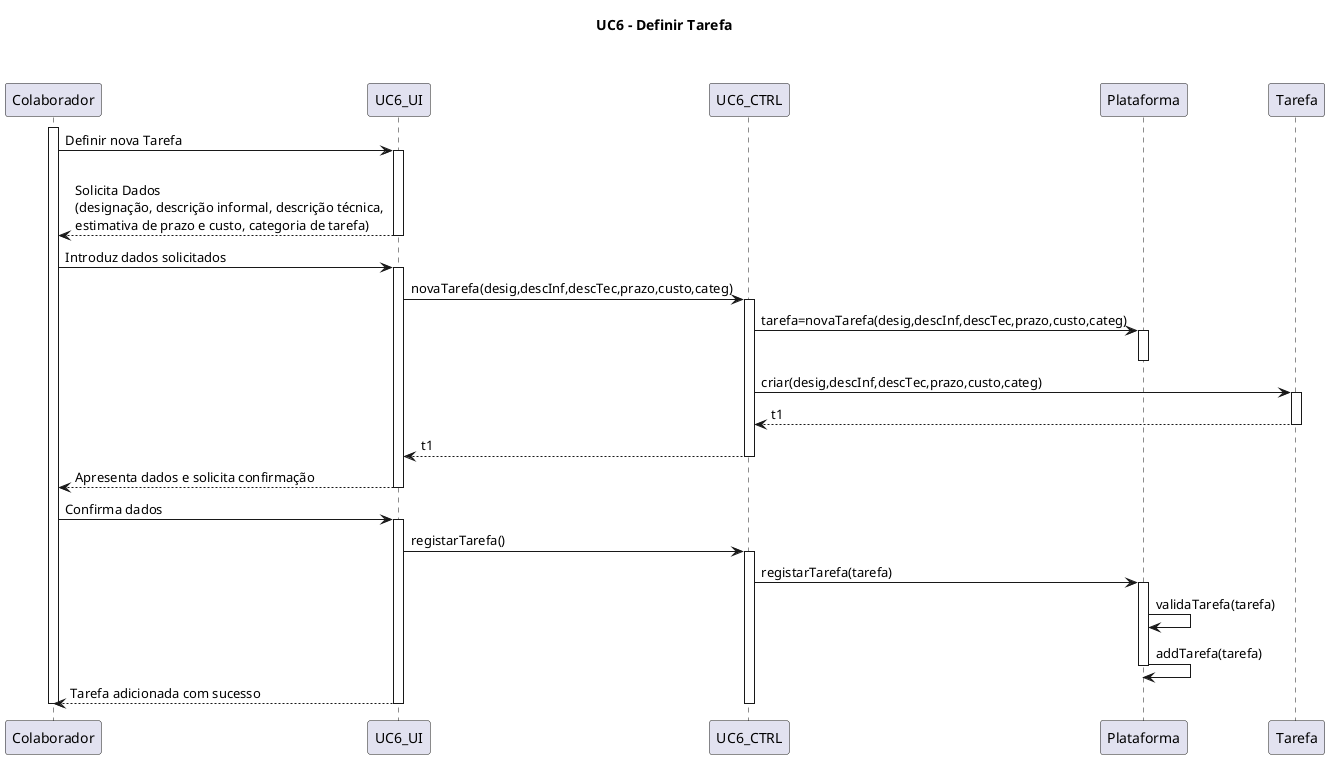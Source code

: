 @startuml
title UC6 - Definir Tarefa\n\n
participant Colaborador
activate Colaborador
Colaborador -> UC6_UI : Definir nova Tarefa
activate UC6_UI
UC6_UI --> Colaborador : \nSolicita Dados\n(designação, descrição informal, descrição técnica, \nestimativa de prazo e custo, categoria de tarefa)
deactivate UC6_UI
Colaborador -> UC6_UI :Introduz dados solicitados
activate UC6_UI
UC6_UI -> UC6_CTRL : novaTarefa(desig,descInf,descTec,prazo,custo,categ)
activate UC6_CTRL
UC6_CTRL -> Plataforma : tarefa=novaTarefa(desig,descInf,descTec,prazo,custo,categ)
activate Plataforma
deactivate Plataforma
UC6_CTRL -> Tarefa: criar(desig,descInf,descTec,prazo,custo,categ)
activate Tarefa
Tarefa --> UC6_CTRL: t1
deactivate Tarefa
UC6_CTRL --> UC6_UI: t1
deactivate UC6_CTRL
UC6_UI --> Colaborador : Apresenta dados e solicita confirmação
deactivate UC6_UI
Colaborador -> UC6_UI : Confirma dados
activate UC6_UI
UC6_UI -> UC6_CTRL : registarTarefa()
activate UC6_CTRL
UC6_CTRL -> Plataforma : registarTarefa(tarefa)
activate Plataforma
Plataforma -> Plataforma : validaTarefa(tarefa)
Plataforma -> Plataforma : addTarefa(tarefa)
deactivate Plataforma
UC6_UI --> Colaborador : Tarefa adicionada com sucesso
deactivate UC6_CTRL
deactivate UC6_UI
deactivate Colaborador
@enduml